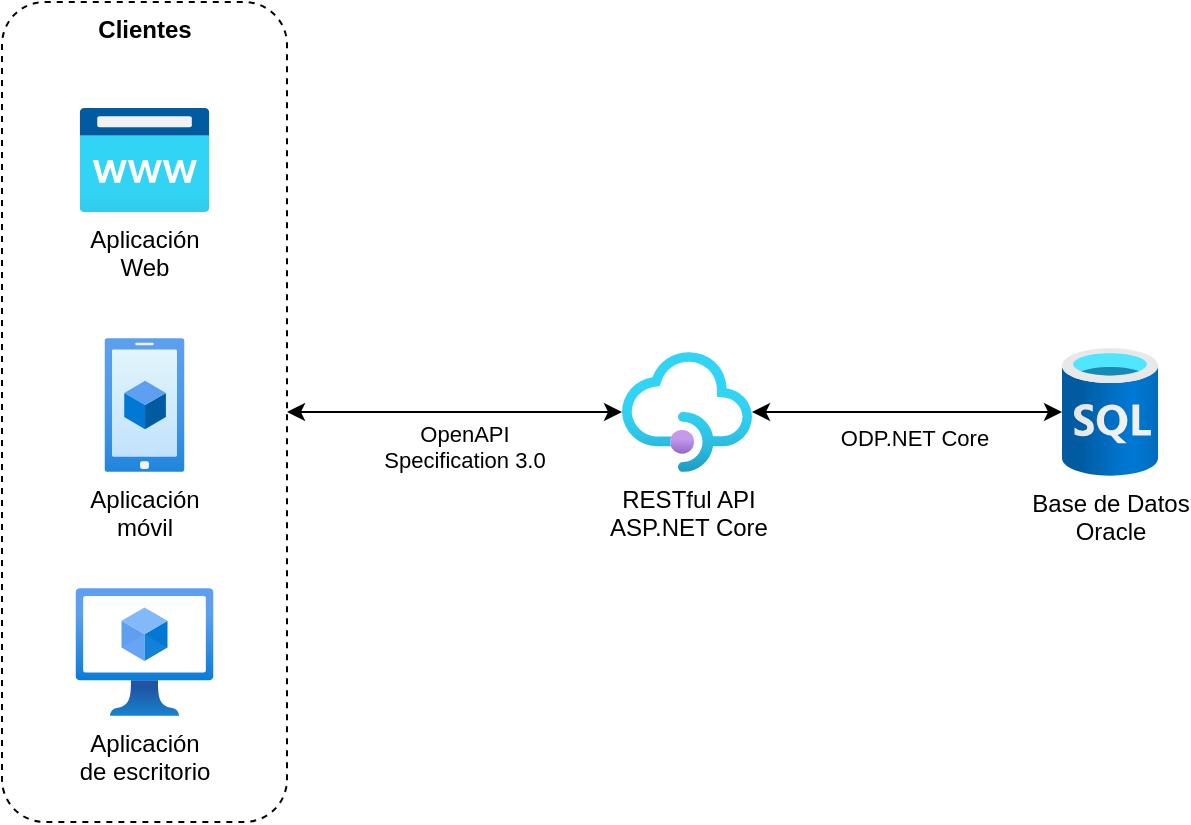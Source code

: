 <mxfile version="13.8.3" type="device"><diagram id="r_0VaKYJgWzwAe5ZLco6" name="Page-1"><mxGraphModel dx="1456" dy="741" grid="1" gridSize="10" guides="1" tooltips="1" connect="1" arrows="1" fold="1" page="1" pageScale="1" pageWidth="1169" pageHeight="827" math="0" shadow="0"><root><mxCell id="0"/><mxCell id="1" parent="0"/><mxCell id="Cxc2zYXLxfgN1dg-N2mS-13" value="Clientes" style="rounded=1;whiteSpace=wrap;html=1;dashed=1;fillColor=none;verticalAlign=top;fontStyle=1" parent="1" vertex="1"><mxGeometry x="296" y="209" width="142.5" height="410" as="geometry"/></mxCell><mxCell id="Cxc2zYXLxfgN1dg-N2mS-1" value="Base de Datos&lt;br&gt;Oracle" style="aspect=fixed;html=1;points=[];align=center;image;fontSize=12;image=img/lib/azure2/databases/SQL_Database.svg;" parent="1" vertex="1"><mxGeometry x="826" y="382" width="48" height="64" as="geometry"/></mxCell><mxCell id="Cxc2zYXLxfgN1dg-N2mS-3" value="RESTful API&lt;br&gt;ASP.NET Core" style="aspect=fixed;html=1;points=[];align=center;image;fontSize=12;image=img/lib/azure2/app_services/API_Management_Services.svg;" parent="1" vertex="1"><mxGeometry x="606" y="384" width="65" height="60" as="geometry"/></mxCell><mxCell id="Cxc2zYXLxfgN1dg-N2mS-9" value="Aplicación&lt;br&gt;móvil" style="aspect=fixed;html=1;points=[];align=center;image;fontSize=12;image=img/lib/azure2/general/Mobile.svg;" parent="1" vertex="1"><mxGeometry x="347.25" y="377" width="40" height="67" as="geometry"/></mxCell><mxCell id="Cxc2zYXLxfgN1dg-N2mS-10" value="Aplicación&lt;br&gt;Web" style="aspect=fixed;html=1;points=[];align=center;image;fontSize=12;image=img/lib/azure2/app_services/App_Service_Domains.svg;" parent="1" vertex="1"><mxGeometry x="334.75" y="262" width="65" height="52" as="geometry"/></mxCell><mxCell id="Cxc2zYXLxfgN1dg-N2mS-11" value="Aplicación&lt;br&gt;de escritorio" style="aspect=fixed;html=1;points=[];align=center;image;fontSize=12;image=img/lib/azure2/compute/Virtual_Machines_Classic.svg;" parent="1" vertex="1"><mxGeometry x="332.75" y="502" width="69" height="64" as="geometry"/></mxCell><mxCell id="Cxc2zYXLxfgN1dg-N2mS-16" value="" style="shape=image;verticalLabelPosition=bottom;labelBackgroundColor=#ffffff;verticalAlign=top;aspect=fixed;imageAspect=0;image=https://miro.medium.com/max/461/0*aosULHtT5oFv3EJH.png;" parent="1" vertex="1"><mxGeometry x="726" y="360.25" width="46.5" height="46.5" as="geometry"/></mxCell><mxCell id="Cxc2zYXLxfgN1dg-N2mS-18" value="" style="shape=image;verticalLabelPosition=bottom;labelBackgroundColor=#ffffff;verticalAlign=top;aspect=fixed;imageAspect=0;image=https://www.openapis.org/wp-content/uploads/sites/3/2018/02/OpenAPI_Logo_Pantone-1.png;" parent="1" vertex="1"><mxGeometry x="471" y="366.4" width="113.31" height="34.21" as="geometry"/></mxCell><mxCell id="o-iB_muJ6nno7y5TE-nT-2" value="" style="endArrow=classic;startArrow=classic;html=1;verticalAlign=bottom;" edge="1" parent="1" source="Cxc2zYXLxfgN1dg-N2mS-3" target="Cxc2zYXLxfgN1dg-N2mS-1"><mxGeometry width="50" height="50" relative="1" as="geometry"><mxPoint x="636" y="450" as="sourcePoint"/><mxPoint x="686" y="400" as="targetPoint"/></mxGeometry></mxCell><mxCell id="o-iB_muJ6nno7y5TE-nT-10" value="ODP.NET Core" style="edgeLabel;html=1;align=center;verticalAlign=top;resizable=0;points=[];" vertex="1" connectable="0" parent="o-iB_muJ6nno7y5TE-nT-2"><mxGeometry x="0.046" relative="1" as="geometry"><mxPoint as="offset"/></mxGeometry></mxCell><mxCell id="o-iB_muJ6nno7y5TE-nT-6" value="" style="endArrow=classic;startArrow=classic;html=1;verticalAlign=bottom;" edge="1" parent="1" source="Cxc2zYXLxfgN1dg-N2mS-13" target="Cxc2zYXLxfgN1dg-N2mS-3"><mxGeometry width="50" height="50" relative="1" as="geometry"><mxPoint x="476" y="480" as="sourcePoint"/><mxPoint x="686" y="400" as="targetPoint"/></mxGeometry></mxCell><mxCell id="o-iB_muJ6nno7y5TE-nT-7" value="OpenAPI&lt;br&gt;Specification 3.0" style="edgeLabel;html=1;align=center;verticalAlign=top;resizable=0;points=[];" vertex="1" connectable="0" parent="o-iB_muJ6nno7y5TE-nT-6"><mxGeometry x="0.051" y="2" relative="1" as="geometry"><mxPoint as="offset"/></mxGeometry></mxCell></root></mxGraphModel></diagram></mxfile>